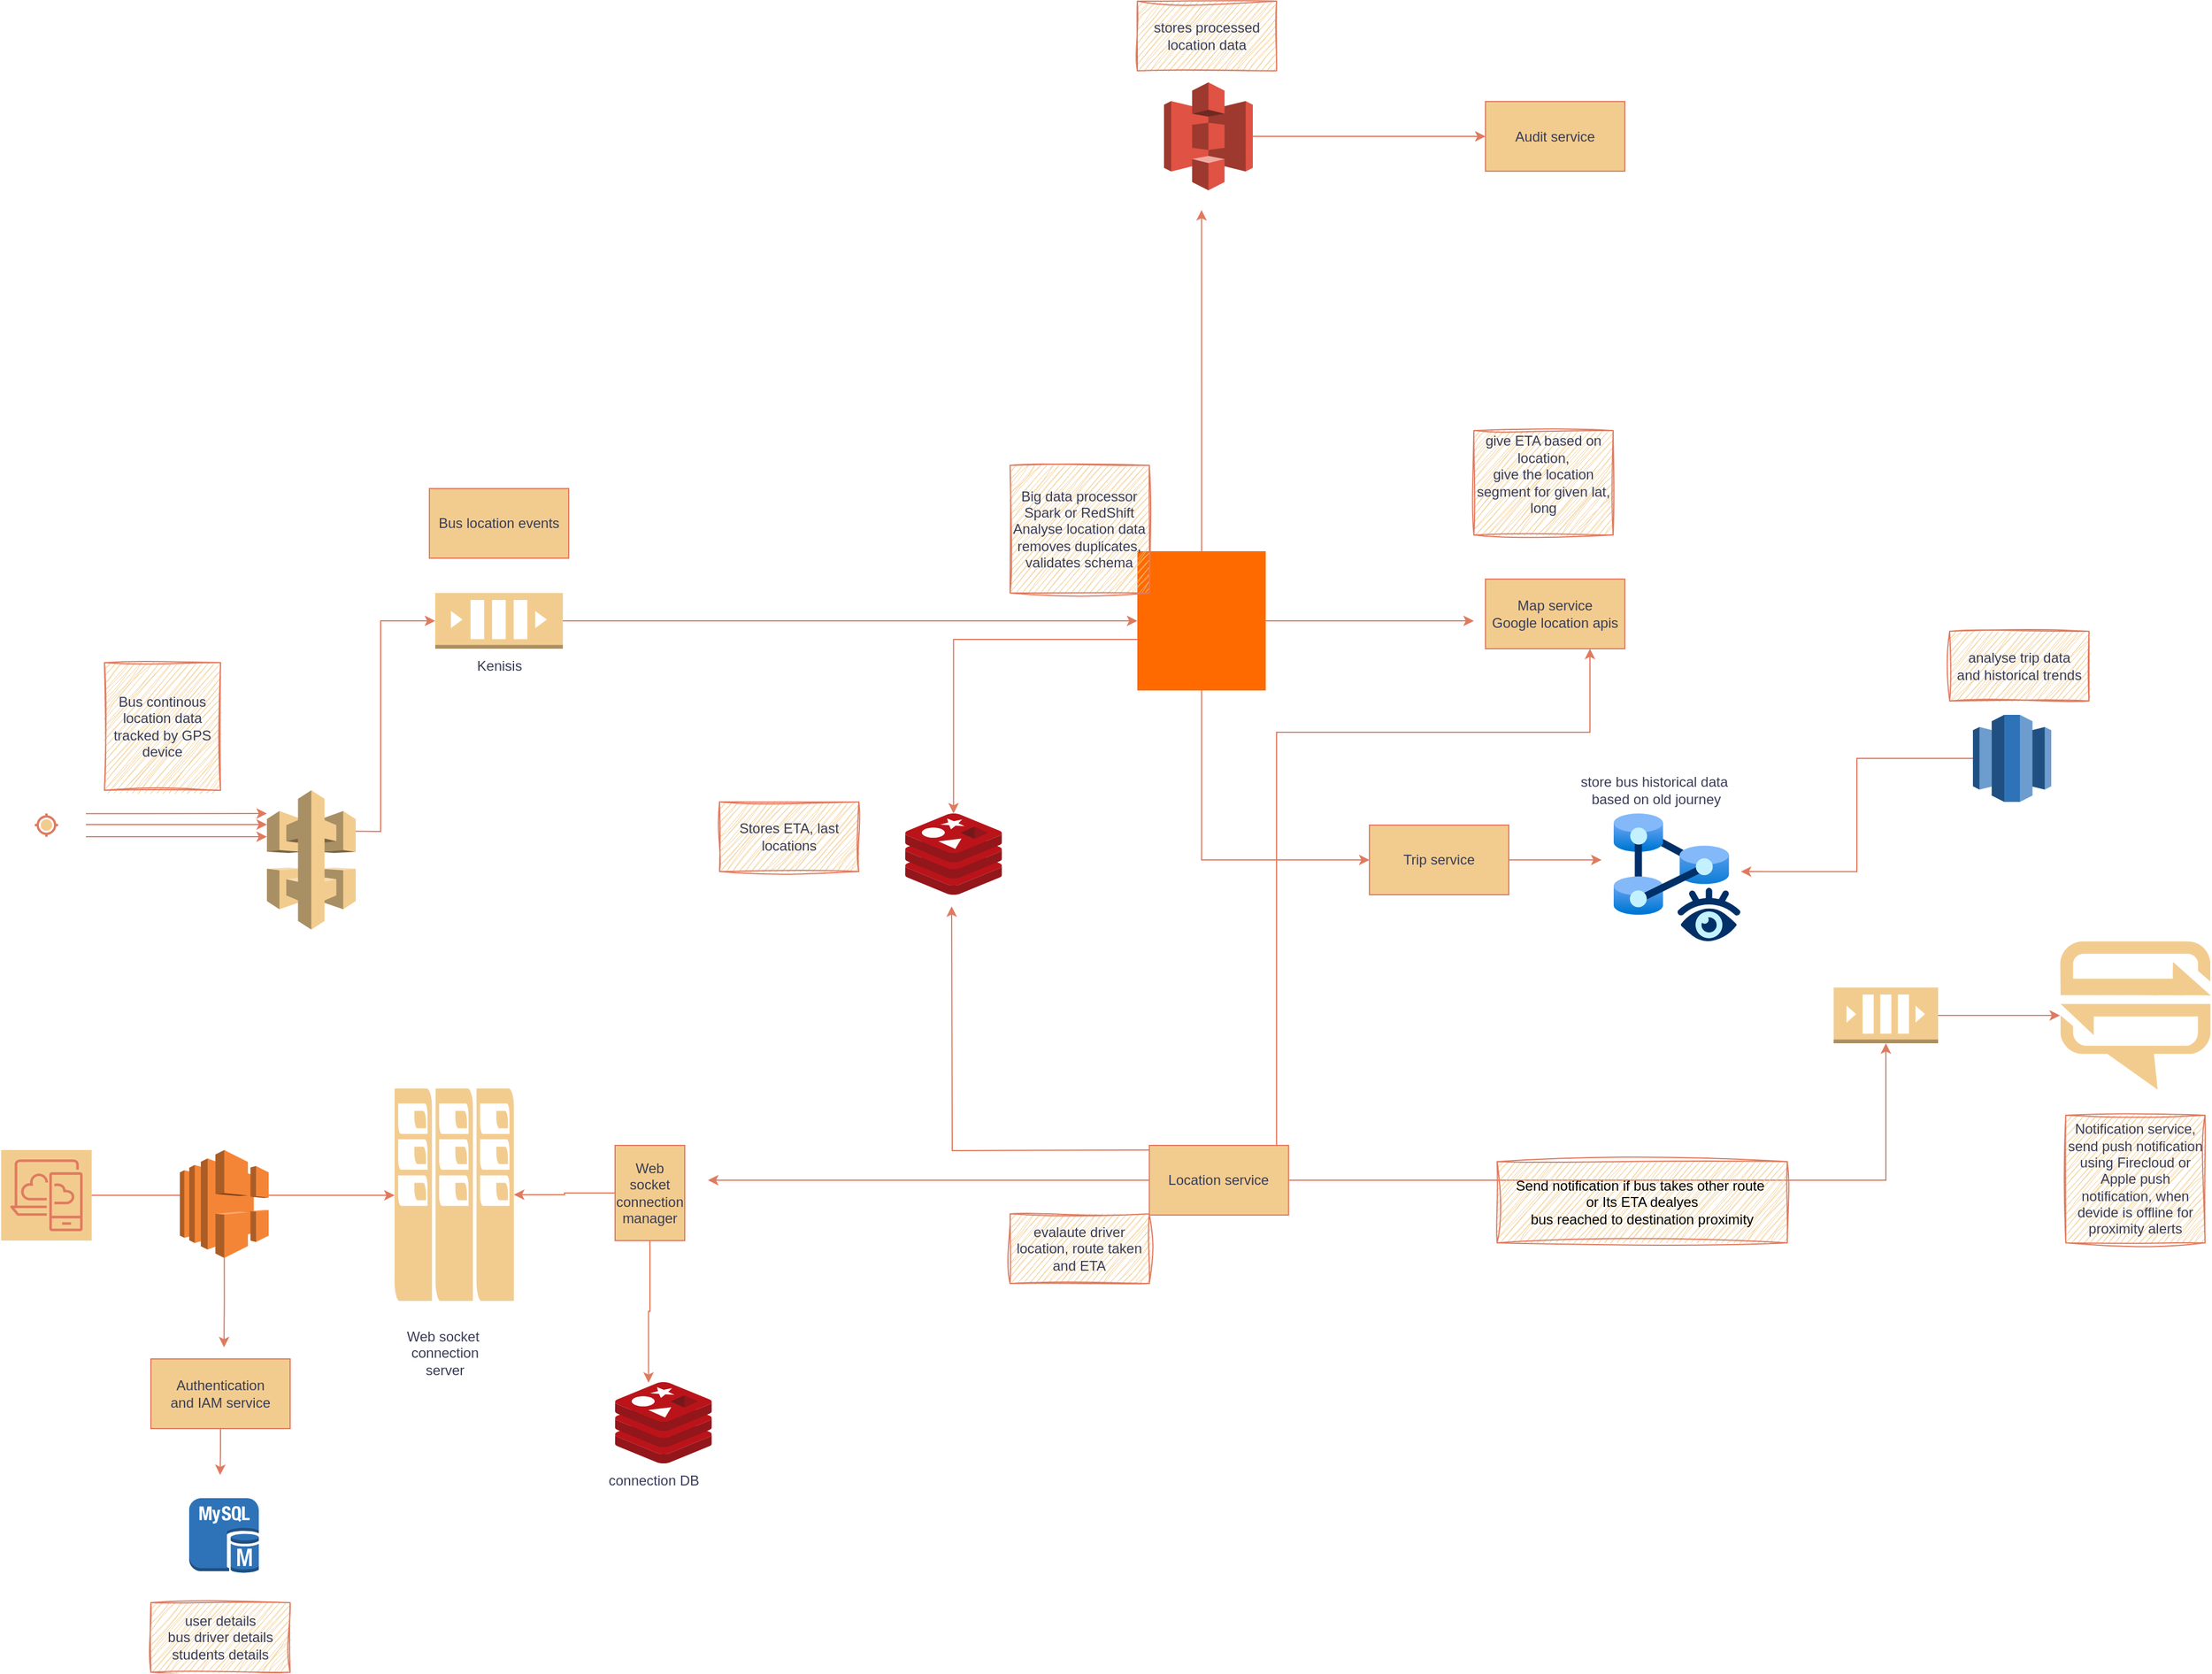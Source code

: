 <mxfile version="26.0.6">
  <diagram name="Page-1" id="VA9R9m_-RihBjjqIwqLi">
    <mxGraphModel dx="3392" dy="2794" grid="1" gridSize="10" guides="1" tooltips="1" connect="1" arrows="1" fold="1" page="1" pageScale="1" pageWidth="827" pageHeight="1169" math="0" shadow="0">
      <root>
        <mxCell id="0" />
        <mxCell id="1" parent="0" />
        <mxCell id="-YPhlSswFtu4Mcz2xCKf-2" value="" style="edgeStyle=none;orthogonalLoop=1;jettySize=auto;html=1;rounded=0;entryX=-0.1;entryY=0.217;entryDx=0;entryDy=0;entryPerimeter=0;labelBackgroundColor=none;strokeColor=#E07A5F;fontColor=default;" parent="1" edge="1">
          <mxGeometry width="100" relative="1" as="geometry">
            <mxPoint x="-6" y="180.18" as="sourcePoint" />
            <mxPoint x="150" y="180.0" as="targetPoint" />
            <Array as="points" />
          </mxGeometry>
        </mxCell>
        <mxCell id="-YPhlSswFtu4Mcz2xCKf-3" value="" style="edgeStyle=none;orthogonalLoop=1;jettySize=auto;html=1;rounded=0;entryX=-0.1;entryY=0.217;entryDx=0;entryDy=0;entryPerimeter=0;labelBackgroundColor=none;strokeColor=#E07A5F;fontColor=default;" parent="1" edge="1">
          <mxGeometry width="100" relative="1" as="geometry">
            <mxPoint x="-6" y="189.5" as="sourcePoint" />
            <mxPoint x="150" y="189.5" as="targetPoint" />
            <Array as="points" />
          </mxGeometry>
        </mxCell>
        <mxCell id="-YPhlSswFtu4Mcz2xCKf-4" value="" style="edgeStyle=none;orthogonalLoop=1;jettySize=auto;html=1;rounded=0;entryX=-0.1;entryY=0.217;entryDx=0;entryDy=0;entryPerimeter=0;labelBackgroundColor=none;strokeColor=#E07A5F;fontColor=default;" parent="1" edge="1">
          <mxGeometry width="100" relative="1" as="geometry">
            <mxPoint x="-6" y="200" as="sourcePoint" />
            <mxPoint x="150" y="200" as="targetPoint" />
            <Array as="points">
              <mxPoint x="64" y="200" />
            </Array>
          </mxGeometry>
        </mxCell>
        <mxCell id="-YPhlSswFtu4Mcz2xCKf-7" value="" style="html=1;dashed=0;aspect=fixed;verticalLabelPosition=bottom;verticalAlign=top;align=center;shape=mxgraph.gmdl.gps;strokeColor=#E07A5F;fillColor=#F2CC8F;shadow=0;strokeWidth=2;sketch=0;labelBackgroundColor=none;fontColor=#393C56;" parent="1" vertex="1">
          <mxGeometry x="-50" y="180" width="20" height="20" as="geometry" />
        </mxCell>
        <mxCell id="-YPhlSswFtu4Mcz2xCKf-8" value="Bus continous location data&lt;div&gt;tracked by GPS device&lt;/div&gt;" style="whiteSpace=wrap;html=1;sketch=1;curveFitting=1;jiggle=2;labelBackgroundColor=none;fillColor=#F2CC8F;strokeColor=#E07A5F;fontColor=#393C56;" parent="1" vertex="1">
          <mxGeometry x="10" y="50" width="100" height="110" as="geometry" />
        </mxCell>
        <mxCell id="-YPhlSswFtu4Mcz2xCKf-56" style="edgeStyle=orthogonalEdgeStyle;rounded=0;orthogonalLoop=1;jettySize=auto;html=1;strokeColor=#E07A5F;fontColor=#393C56;fillColor=#F2CC8F;" parent="1" source="-YPhlSswFtu4Mcz2xCKf-9" edge="1">
          <mxGeometry relative="1" as="geometry">
            <mxPoint x="900" y="14.0" as="targetPoint" />
          </mxGeometry>
        </mxCell>
        <mxCell id="-YPhlSswFtu4Mcz2xCKf-9" value="" style="outlineConnect=0;dashed=0;verticalLabelPosition=bottom;verticalAlign=top;align=center;html=1;shape=mxgraph.aws3.queue;fillColor=#F2CC8F;labelBackgroundColor=none;strokeColor=#E07A5F;fontColor=#393C56;" parent="1" vertex="1">
          <mxGeometry x="295" y="-10" width="110" height="48" as="geometry" />
        </mxCell>
        <mxCell id="-YPhlSswFtu4Mcz2xCKf-10" value="Bus location events" style="whiteSpace=wrap;html=1;labelBackgroundColor=none;fillColor=#F2CC8F;strokeColor=#E07A5F;fontColor=#393C56;" parent="1" vertex="1">
          <mxGeometry x="290" y="-100" width="120" height="60" as="geometry" />
        </mxCell>
        <mxCell id="-YPhlSswFtu4Mcz2xCKf-11" value="Kenisis" style="text;html=1;align=center;verticalAlign=middle;resizable=0;points=[];autosize=1;strokeColor=none;fillColor=none;labelBackgroundColor=none;fontColor=#393C56;" parent="1" vertex="1">
          <mxGeometry x="320" y="38" width="60" height="30" as="geometry" />
        </mxCell>
        <mxCell id="-YPhlSswFtu4Mcz2xCKf-28" style="edgeStyle=orthogonalEdgeStyle;rounded=0;orthogonalLoop=1;jettySize=auto;html=1;labelBackgroundColor=none;strokeColor=#E07A5F;fontColor=default;" parent="1" source="-YPhlSswFtu4Mcz2xCKf-25" target="-YPhlSswFtu4Mcz2xCKf-26" edge="1">
          <mxGeometry relative="1" as="geometry" />
        </mxCell>
        <mxCell id="-YPhlSswFtu4Mcz2xCKf-48" style="edgeStyle=orthogonalEdgeStyle;rounded=0;orthogonalLoop=1;jettySize=auto;html=1;exitX=1;exitY=0.5;exitDx=0;exitDy=0;strokeColor=#E07A5F;fontColor=#393C56;fillColor=#F2CC8F;" parent="1" source="-YPhlSswFtu4Mcz2xCKf-51" target="-YPhlSswFtu4Mcz2xCKf-39" edge="1">
          <mxGeometry relative="1" as="geometry">
            <mxPoint x="1020" y="10" as="sourcePoint" />
          </mxGeometry>
        </mxCell>
        <mxCell id="-YPhlSswFtu4Mcz2xCKf-17" style="edgeStyle=orthogonalEdgeStyle;rounded=0;orthogonalLoop=1;jettySize=auto;html=1;exitX=1;exitY=0.25;exitDx=0;exitDy=0;entryX=0;entryY=0.5;entryDx=0;entryDy=0;entryPerimeter=0;labelBackgroundColor=none;strokeColor=#E07A5F;fontColor=default;" parent="1" target="-YPhlSswFtu4Mcz2xCKf-9" edge="1">
          <mxGeometry relative="1" as="geometry">
            <mxPoint x="200" y="195" as="sourcePoint" />
          </mxGeometry>
        </mxCell>
        <mxCell id="-YPhlSswFtu4Mcz2xCKf-18" value="" style="outlineConnect=0;dashed=0;verticalLabelPosition=bottom;verticalAlign=top;align=center;html=1;shape=mxgraph.aws3.api_gateway;fillColor=#F2CC8F;labelBackgroundColor=none;strokeColor=#E07A5F;fontColor=#393C56;" parent="1" vertex="1">
          <mxGeometry x="150" y="160" width="76.5" height="120" as="geometry" />
        </mxCell>
        <mxCell id="-YPhlSswFtu4Mcz2xCKf-29" style="edgeStyle=orthogonalEdgeStyle;rounded=0;orthogonalLoop=1;jettySize=auto;html=1;exitX=1;exitY=0.5;exitDx=0;exitDy=0;exitPerimeter=0;labelBackgroundColor=none;strokeColor=#E07A5F;fontColor=default;" parent="1" source="-YPhlSswFtu4Mcz2xCKf-20" edge="1">
          <mxGeometry relative="1" as="geometry">
            <mxPoint x="260" y="509" as="targetPoint" />
          </mxGeometry>
        </mxCell>
        <mxCell id="-YPhlSswFtu4Mcz2xCKf-20" value="" style="sketch=0;points=[[0,0,0],[0.25,0,0],[0.5,0,0],[0.75,0,0],[1,0,0],[0,1,0],[0.25,1,0],[0.5,1,0],[0.75,1,0],[1,1,0],[0,0.25,0],[0,0.5,0],[0,0.75,0],[1,0.25,0],[1,0.5,0],[1,0.75,0]];outlineConnect=0;fontColor=#393C56;fillColor=#F2CC8F;strokeColor=#E07A5F;dashed=0;verticalLabelPosition=bottom;verticalAlign=top;align=center;html=1;fontSize=12;fontStyle=0;aspect=fixed;shape=mxgraph.aws4.resourceIcon;resIcon=mxgraph.aws4.desktop_and_app_streaming;labelBackgroundColor=none;" parent="1" vertex="1">
          <mxGeometry x="-79" y="470" width="78" height="78" as="geometry" />
        </mxCell>
        <mxCell id="-YPhlSswFtu4Mcz2xCKf-26" value="" style="pointerEvents=1;shadow=0;dashed=0;html=1;strokeColor=none;fillColor=#F2CC8F;labelPosition=center;verticalLabelPosition=bottom;verticalAlign=top;align=center;outlineConnect=0;shape=mxgraph.veeam.cluster;labelBackgroundColor=none;fontColor=#393C56;" parent="1" vertex="1">
          <mxGeometry x="260" y="417" width="102.8" height="183" as="geometry" />
        </mxCell>
        <mxCell id="-YPhlSswFtu4Mcz2xCKf-27" value="Web socket&amp;nbsp;&lt;div&gt;connection&lt;div&gt;server&lt;/div&gt;&lt;/div&gt;" style="text;html=1;align=center;verticalAlign=middle;resizable=0;points=[];autosize=1;strokeColor=none;fillColor=none;labelBackgroundColor=none;fontColor=#393C56;" parent="1" vertex="1">
          <mxGeometry x="257.8" y="615" width="90" height="60" as="geometry" />
        </mxCell>
        <mxCell id="-YPhlSswFtu4Mcz2xCKf-33" value="connection DB" style="text;html=1;align=center;verticalAlign=middle;resizable=0;points=[];autosize=1;strokeColor=none;fillColor=none;labelBackgroundColor=none;fontColor=#393C56;" parent="1" vertex="1">
          <mxGeometry x="433.33" y="740" width="100" height="30" as="geometry" />
        </mxCell>
        <mxCell id="-YPhlSswFtu4Mcz2xCKf-36" value="store bus historical data&lt;div&gt;&amp;nbsp;based on old journey&lt;/div&gt;" style="text;html=1;align=center;verticalAlign=middle;resizable=0;points=[];autosize=1;strokeColor=none;fillColor=none;labelBackgroundColor=none;fontColor=#393C56;sketch=1;curveFitting=1;jiggle=2;" parent="1" vertex="1">
          <mxGeometry x="1270" y="140" width="150" height="40" as="geometry" />
        </mxCell>
        <mxCell id="-YPhlSswFtu4Mcz2xCKf-38" value="" style="verticalLabelPosition=bottom;html=1;verticalAlign=top;align=center;strokeColor=none;fillColor=#F2CC8F;shape=mxgraph.azure.notification_hub;pointerEvents=1;labelBackgroundColor=none;fontColor=#393C56;" parent="1" vertex="1">
          <mxGeometry x="1695" y="290" width="130" height="128" as="geometry" />
        </mxCell>
        <mxCell id="-YPhlSswFtu4Mcz2xCKf-39" value="" style="outlineConnect=0;dashed=0;verticalLabelPosition=bottom;verticalAlign=top;align=center;html=1;shape=mxgraph.aws3.queue;fillColor=#F2CC8F;labelBackgroundColor=none;strokeColor=#E07A5F;fontColor=#393C56;" parent="1" vertex="1">
          <mxGeometry x="1500" y="330" width="90" height="48" as="geometry" />
        </mxCell>
        <mxCell id="-YPhlSswFtu4Mcz2xCKf-42" value="Notification service, send push notification using Firecloud or Apple push notification, when devide is offline for proximity alerts" style="whiteSpace=wrap;html=1;rounded=0;glass=0;shadow=0;sketch=1;curveFitting=1;jiggle=2;labelBackgroundColor=none;fillColor=#F2CC8F;strokeColor=#E07A5F;fontColor=#393C56;" parent="1" vertex="1">
          <mxGeometry x="1700" y="440" width="120" height="110" as="geometry" />
        </mxCell>
        <mxCell id="-YPhlSswFtu4Mcz2xCKf-25" value="Web socket connection manager" style="whiteSpace=wrap;html=1;labelBackgroundColor=none;fillColor=#F2CC8F;strokeColor=#E07A5F;fontColor=#393C56;" parent="1" vertex="1">
          <mxGeometry x="450" y="466" width="60" height="82" as="geometry" />
        </mxCell>
        <mxCell id="-YPhlSswFtu4Mcz2xCKf-46" style="edgeStyle=orthogonalEdgeStyle;rounded=0;orthogonalLoop=1;jettySize=auto;html=1;entryX=0;entryY=0.5;entryDx=0;entryDy=0;entryPerimeter=0;strokeColor=#E07A5F;fontColor=#393C56;fillColor=#F2CC8F;" parent="1" source="-YPhlSswFtu4Mcz2xCKf-39" target="-YPhlSswFtu4Mcz2xCKf-38" edge="1">
          <mxGeometry relative="1" as="geometry" />
        </mxCell>
        <mxCell id="-YPhlSswFtu4Mcz2xCKf-72" style="edgeStyle=orthogonalEdgeStyle;rounded=0;orthogonalLoop=1;jettySize=auto;html=1;strokeColor=#E07A5F;fontColor=#393C56;fillColor=#F2CC8F;" parent="1" source="-YPhlSswFtu4Mcz2xCKf-49" edge="1">
          <mxGeometry relative="1" as="geometry">
            <mxPoint x="1190" y="14" as="targetPoint" />
          </mxGeometry>
        </mxCell>
        <mxCell id="-YPhlSswFtu4Mcz2xCKf-75" style="edgeStyle=orthogonalEdgeStyle;rounded=0;orthogonalLoop=1;jettySize=auto;html=1;strokeColor=#E07A5F;fontColor=#393C56;fillColor=#F2CC8F;" parent="1" source="-YPhlSswFtu4Mcz2xCKf-49" edge="1">
          <mxGeometry relative="1" as="geometry">
            <mxPoint x="955.33" y="-340.0" as="targetPoint" />
          </mxGeometry>
        </mxCell>
        <mxCell id="-YPhlSswFtu4Mcz2xCKf-80" style="edgeStyle=orthogonalEdgeStyle;rounded=0;orthogonalLoop=1;jettySize=auto;html=1;strokeColor=#E07A5F;fontColor=#393C56;fillColor=#F2CC8F;exitX=0;exitY=0.633;exitDx=0;exitDy=0;exitPerimeter=0;" parent="1" source="-YPhlSswFtu4Mcz2xCKf-49" target="-YPhlSswFtu4Mcz2xCKf-79" edge="1">
          <mxGeometry relative="1" as="geometry" />
        </mxCell>
        <mxCell id="-YPhlSswFtu4Mcz2xCKf-94" style="edgeStyle=orthogonalEdgeStyle;rounded=0;orthogonalLoop=1;jettySize=auto;html=1;entryX=0;entryY=0.5;entryDx=0;entryDy=0;strokeColor=#E07A5F;fontColor=#393C56;fillColor=#F2CC8F;" parent="1" source="-YPhlSswFtu4Mcz2xCKf-49" target="-YPhlSswFtu4Mcz2xCKf-60" edge="1">
          <mxGeometry relative="1" as="geometry">
            <Array as="points">
              <mxPoint x="955" y="220" />
            </Array>
          </mxGeometry>
        </mxCell>
        <mxCell id="-YPhlSswFtu4Mcz2xCKf-49" value="" style="points=[];aspect=fixed;html=1;align=center;shadow=0;dashed=0;fillColor=#FF6A00;strokeColor=none;shape=mxgraph.alibaba_cloud.spark_data_insights;fontColor=#393C56;" parent="1" vertex="1">
          <mxGeometry x="900" y="-46" width="110.66" height="120" as="geometry" />
        </mxCell>
        <mxCell id="-YPhlSswFtu4Mcz2xCKf-50" value="Big data processor&lt;div&gt;Spark or RedShift&lt;/div&gt;&lt;div&gt;Analyse location data removes duplicates, validates schema&lt;/div&gt;" style="whiteSpace=wrap;html=1;labelBackgroundColor=none;fillColor=#F2CC8F;strokeColor=#E07A5F;fontColor=#393C56;sketch=1;curveFitting=1;jiggle=2;" parent="1" vertex="1">
          <mxGeometry x="790.33" y="-120" width="120" height="110" as="geometry" />
        </mxCell>
        <mxCell id="-YPhlSswFtu4Mcz2xCKf-64" style="edgeStyle=orthogonalEdgeStyle;rounded=0;orthogonalLoop=1;jettySize=auto;html=1;strokeColor=#E07A5F;fontColor=#393C56;fillColor=#F2CC8F;" parent="1" source="-YPhlSswFtu4Mcz2xCKf-51" edge="1">
          <mxGeometry relative="1" as="geometry">
            <mxPoint x="530" y="496" as="targetPoint" />
          </mxGeometry>
        </mxCell>
        <mxCell id="-YPhlSswFtu4Mcz2xCKf-82" style="edgeStyle=orthogonalEdgeStyle;rounded=0;orthogonalLoop=1;jettySize=auto;html=1;strokeColor=#E07A5F;fontColor=#393C56;fillColor=#F2CC8F;" parent="1" edge="1">
          <mxGeometry relative="1" as="geometry">
            <mxPoint x="740" y="260" as="targetPoint" />
            <mxPoint x="910" y="470" as="sourcePoint" />
          </mxGeometry>
        </mxCell>
        <mxCell id="-YPhlSswFtu4Mcz2xCKf-83" style="edgeStyle=orthogonalEdgeStyle;rounded=0;orthogonalLoop=1;jettySize=auto;html=1;exitX=0.75;exitY=0;exitDx=0;exitDy=0;entryX=0.75;entryY=1;entryDx=0;entryDy=0;strokeColor=#E07A5F;fontColor=#393C56;fillColor=#F2CC8F;" parent="1" source="-YPhlSswFtu4Mcz2xCKf-51" target="-YPhlSswFtu4Mcz2xCKf-70" edge="1">
          <mxGeometry relative="1" as="geometry">
            <Array as="points">
              <mxPoint x="1020" y="466" />
              <mxPoint x="1020" y="110" />
              <mxPoint x="1290" y="110" />
            </Array>
          </mxGeometry>
        </mxCell>
        <mxCell id="-YPhlSswFtu4Mcz2xCKf-51" value="Location service" style="whiteSpace=wrap;html=1;strokeColor=#E07A5F;fontColor=#393C56;fillColor=#F2CC8F;" parent="1" vertex="1">
          <mxGeometry x="910.33" y="466" width="120" height="60" as="geometry" />
        </mxCell>
        <mxCell id="-YPhlSswFtu4Mcz2xCKf-89" style="edgeStyle=orthogonalEdgeStyle;rounded=0;orthogonalLoop=1;jettySize=auto;html=1;exitX=0.5;exitY=1;exitDx=0;exitDy=0;exitPerimeter=0;strokeColor=#E07A5F;fontColor=#393C56;fillColor=#F2CC8F;" parent="1" source="-YPhlSswFtu4Mcz2xCKf-52" edge="1">
          <mxGeometry relative="1" as="geometry">
            <mxPoint x="113" y="640" as="targetPoint" />
          </mxGeometry>
        </mxCell>
        <mxCell id="-YPhlSswFtu4Mcz2xCKf-52" value="" style="outlineConnect=0;dashed=0;verticalLabelPosition=bottom;verticalAlign=top;align=center;html=1;shape=mxgraph.aws3.elastic_load_balancing;fillColor=#F58536;gradientColor=none;strokeColor=#E07A5F;fontColor=#393C56;" parent="1" vertex="1">
          <mxGeometry x="75" y="470" width="76.5" height="93" as="geometry" />
        </mxCell>
        <mxCell id="-YPhlSswFtu4Mcz2xCKf-54" value="" style="image;sketch=0;aspect=fixed;html=1;points=[];align=center;fontSize=12;image=img/lib/mscae/Cache_Redis_Product.svg;strokeColor=#E07A5F;fontColor=#393C56;fillColor=#F2CC8F;" parent="1" vertex="1">
          <mxGeometry x="450" y="670" width="83.33" height="70" as="geometry" />
        </mxCell>
        <mxCell id="-YPhlSswFtu4Mcz2xCKf-57" value="evalaute driver location, route taken and ETA" style="whiteSpace=wrap;html=1;strokeColor=#E07A5F;fontColor=#393C56;fillColor=#F2CC8F;sketch=1;curveFitting=1;jiggle=2;" parent="1" vertex="1">
          <mxGeometry x="790.33" y="525" width="120" height="60" as="geometry" />
        </mxCell>
        <mxCell id="-YPhlSswFtu4Mcz2xCKf-59" value="" style="image;aspect=fixed;html=1;points=[];align=center;fontSize=12;image=img/lib/azure2/other/Managed_Instance_Apache_Cassandra.svg;strokeColor=#E07A5F;fontColor=#393C56;fillColor=#F2CC8F;" parent="1" vertex="1">
          <mxGeometry x="1310" y="180" width="110" height="110" as="geometry" />
        </mxCell>
        <mxCell id="-YPhlSswFtu4Mcz2xCKf-95" style="edgeStyle=orthogonalEdgeStyle;rounded=0;orthogonalLoop=1;jettySize=auto;html=1;strokeColor=#E07A5F;fontColor=#393C56;fillColor=#F2CC8F;" parent="1" source="-YPhlSswFtu4Mcz2xCKf-60" edge="1">
          <mxGeometry relative="1" as="geometry">
            <mxPoint x="1300" y="220" as="targetPoint" />
          </mxGeometry>
        </mxCell>
        <mxCell id="-YPhlSswFtu4Mcz2xCKf-60" value="Trip service" style="whiteSpace=wrap;html=1;strokeColor=#E07A5F;fontColor=#393C56;fillColor=#F2CC8F;" parent="1" vertex="1">
          <mxGeometry x="1100" y="190" width="120" height="60" as="geometry" />
        </mxCell>
        <mxCell id="-YPhlSswFtu4Mcz2xCKf-63" style="edgeStyle=orthogonalEdgeStyle;rounded=0;orthogonalLoop=1;jettySize=auto;html=1;entryX=0.346;entryY=0.007;entryDx=0;entryDy=0;entryPerimeter=0;strokeColor=#E07A5F;fontColor=#393C56;fillColor=#F2CC8F;" parent="1" source="-YPhlSswFtu4Mcz2xCKf-25" target="-YPhlSswFtu4Mcz2xCKf-54" edge="1">
          <mxGeometry relative="1" as="geometry" />
        </mxCell>
        <mxCell id="-YPhlSswFtu4Mcz2xCKf-69" value="&lt;span style=&quot;color: rgb(0, 0, 0); text-wrap-mode: nowrap;&quot;&gt;Send notification if bus takes other route&amp;nbsp;&lt;/span&gt;&lt;div style=&quot;color: rgb(0, 0, 0); text-wrap-mode: nowrap;&quot;&gt;or Its ETA dealyes&lt;/div&gt;&lt;div style=&quot;color: rgb(0, 0, 0); text-wrap-mode: nowrap;&quot;&gt;bus reached to destination proximity&lt;/div&gt;" style="whiteSpace=wrap;html=1;strokeColor=#E07A5F;fontColor=#393C56;fillColor=#F2CC8F;sketch=1;curveFitting=1;jiggle=2;" parent="1" vertex="1">
          <mxGeometry x="1210" y="480" width="250" height="70" as="geometry" />
        </mxCell>
        <mxCell id="-YPhlSswFtu4Mcz2xCKf-70" value="Map service&lt;div&gt;Google location apis&lt;/div&gt;" style="whiteSpace=wrap;html=1;strokeColor=#E07A5F;fontColor=#393C56;fillColor=#F2CC8F;" parent="1" vertex="1">
          <mxGeometry x="1200" y="-22" width="120" height="60" as="geometry" />
        </mxCell>
        <mxCell id="-YPhlSswFtu4Mcz2xCKf-71" value="give ETA based on location,&lt;div&gt;give the location segment for given lat, long&lt;br&gt;&lt;div&gt;&lt;br&gt;&lt;/div&gt;&lt;/div&gt;" style="whiteSpace=wrap;html=1;strokeColor=#E07A5F;fontColor=#393C56;fillColor=#F2CC8F;sketch=1;curveFitting=1;jiggle=2;" parent="1" vertex="1">
          <mxGeometry x="1190" y="-150" width="120" height="90" as="geometry" />
        </mxCell>
        <mxCell id="-YPhlSswFtu4Mcz2xCKf-78" style="edgeStyle=orthogonalEdgeStyle;rounded=0;orthogonalLoop=1;jettySize=auto;html=1;entryX=0;entryY=0.5;entryDx=0;entryDy=0;strokeColor=#E07A5F;fontColor=#393C56;fillColor=#F2CC8F;" parent="1" source="-YPhlSswFtu4Mcz2xCKf-73" target="-YPhlSswFtu4Mcz2xCKf-77" edge="1">
          <mxGeometry relative="1" as="geometry" />
        </mxCell>
        <mxCell id="-YPhlSswFtu4Mcz2xCKf-73" value="" style="outlineConnect=0;dashed=0;verticalLabelPosition=bottom;verticalAlign=top;align=center;html=1;shape=mxgraph.aws3.s3;fillColor=#E05243;gradientColor=none;strokeColor=#E07A5F;fontColor=#393C56;" parent="1" vertex="1">
          <mxGeometry x="923" y="-450" width="76.5" height="93" as="geometry" />
        </mxCell>
        <mxCell id="-YPhlSswFtu4Mcz2xCKf-74" value="stores processed location data" style="whiteSpace=wrap;html=1;strokeColor=#E07A5F;fontColor=#393C56;fillColor=#F2CC8F;sketch=1;curveFitting=1;jiggle=2;" parent="1" vertex="1">
          <mxGeometry x="900" y="-520" width="120" height="60" as="geometry" />
        </mxCell>
        <mxCell id="-YPhlSswFtu4Mcz2xCKf-77" value="Audit service" style="whiteSpace=wrap;html=1;strokeColor=#E07A5F;fontColor=#393C56;fillColor=#F2CC8F;" parent="1" vertex="1">
          <mxGeometry x="1200" y="-433.5" width="120" height="60" as="geometry" />
        </mxCell>
        <mxCell id="-YPhlSswFtu4Mcz2xCKf-79" value="" style="image;sketch=0;aspect=fixed;html=1;points=[];align=center;fontSize=12;image=img/lib/mscae/Cache_Redis_Product.svg;strokeColor=#E07A5F;fontColor=#393C56;fillColor=#F2CC8F;" parent="1" vertex="1">
          <mxGeometry x="700" y="180" width="83.33" height="70" as="geometry" />
        </mxCell>
        <mxCell id="-YPhlSswFtu4Mcz2xCKf-81" value="Stores ETA, last locations" style="whiteSpace=wrap;html=1;strokeColor=#E07A5F;fontColor=#393C56;fillColor=#F2CC8F;sketch=1;curveFitting=1;jiggle=2;" parent="1" vertex="1">
          <mxGeometry x="540" y="170" width="120" height="60" as="geometry" />
        </mxCell>
        <mxCell id="-YPhlSswFtu4Mcz2xCKf-86" value="analyse trip data&lt;div&gt;and historical trends&lt;/div&gt;" style="whiteSpace=wrap;html=1;strokeColor=#E07A5F;fontColor=#393C56;fillColor=#F2CC8F;sketch=1;curveFitting=1;jiggle=2;" parent="1" vertex="1">
          <mxGeometry x="1600" y="23" width="120" height="60" as="geometry" />
        </mxCell>
        <mxCell id="-YPhlSswFtu4Mcz2xCKf-87" value="" style="outlineConnect=0;dashed=0;verticalLabelPosition=bottom;verticalAlign=top;align=center;html=1;shape=mxgraph.aws3.redshift;fillColor=#2E73B8;gradientColor=none;strokeColor=#E07A5F;fontColor=#393C56;" parent="1" vertex="1">
          <mxGeometry x="1620" y="95" width="67.5" height="75" as="geometry" />
        </mxCell>
        <mxCell id="-YPhlSswFtu4Mcz2xCKf-91" style="edgeStyle=orthogonalEdgeStyle;rounded=0;orthogonalLoop=1;jettySize=auto;html=1;exitX=0.5;exitY=1;exitDx=0;exitDy=0;strokeColor=#E07A5F;fontColor=#393C56;fillColor=#F2CC8F;" parent="1" source="-YPhlSswFtu4Mcz2xCKf-88" edge="1">
          <mxGeometry relative="1" as="geometry">
            <mxPoint x="109.667" y="750" as="targetPoint" />
          </mxGeometry>
        </mxCell>
        <mxCell id="-YPhlSswFtu4Mcz2xCKf-88" value="Authentication&lt;div&gt;and IAM service&lt;/div&gt;" style="whiteSpace=wrap;html=1;strokeColor=#E07A5F;fontColor=#393C56;fillColor=#F2CC8F;" parent="1" vertex="1">
          <mxGeometry x="50" y="650" width="120" height="60" as="geometry" />
        </mxCell>
        <mxCell id="-YPhlSswFtu4Mcz2xCKf-90" value="" style="outlineConnect=0;dashed=0;verticalLabelPosition=bottom;verticalAlign=top;align=center;html=1;shape=mxgraph.aws3.mysql_db_instance;fillColor=#2E73B8;gradientColor=none;strokeColor=#E07A5F;fontColor=#393C56;" parent="1" vertex="1">
          <mxGeometry x="83" y="770" width="60" height="64.5" as="geometry" />
        </mxCell>
        <mxCell id="-YPhlSswFtu4Mcz2xCKf-92" value="user details&lt;div&gt;bus driver details&lt;/div&gt;&lt;div&gt;students details&lt;/div&gt;" style="whiteSpace=wrap;html=1;strokeColor=#E07A5F;fontColor=#393C56;fillColor=#F2CC8F;sketch=1;curveFitting=1;jiggle=2;" parent="1" vertex="1">
          <mxGeometry x="50" y="860" width="120" height="60" as="geometry" />
        </mxCell>
        <mxCell id="-YPhlSswFtu4Mcz2xCKf-93" style="edgeStyle=orthogonalEdgeStyle;rounded=0;orthogonalLoop=1;jettySize=auto;html=1;entryX=1;entryY=0.455;entryDx=0;entryDy=0;entryPerimeter=0;strokeColor=#E07A5F;fontColor=#393C56;fillColor=#F2CC8F;" parent="1" source="-YPhlSswFtu4Mcz2xCKf-87" target="-YPhlSswFtu4Mcz2xCKf-59" edge="1">
          <mxGeometry relative="1" as="geometry" />
        </mxCell>
      </root>
    </mxGraphModel>
  </diagram>
</mxfile>
